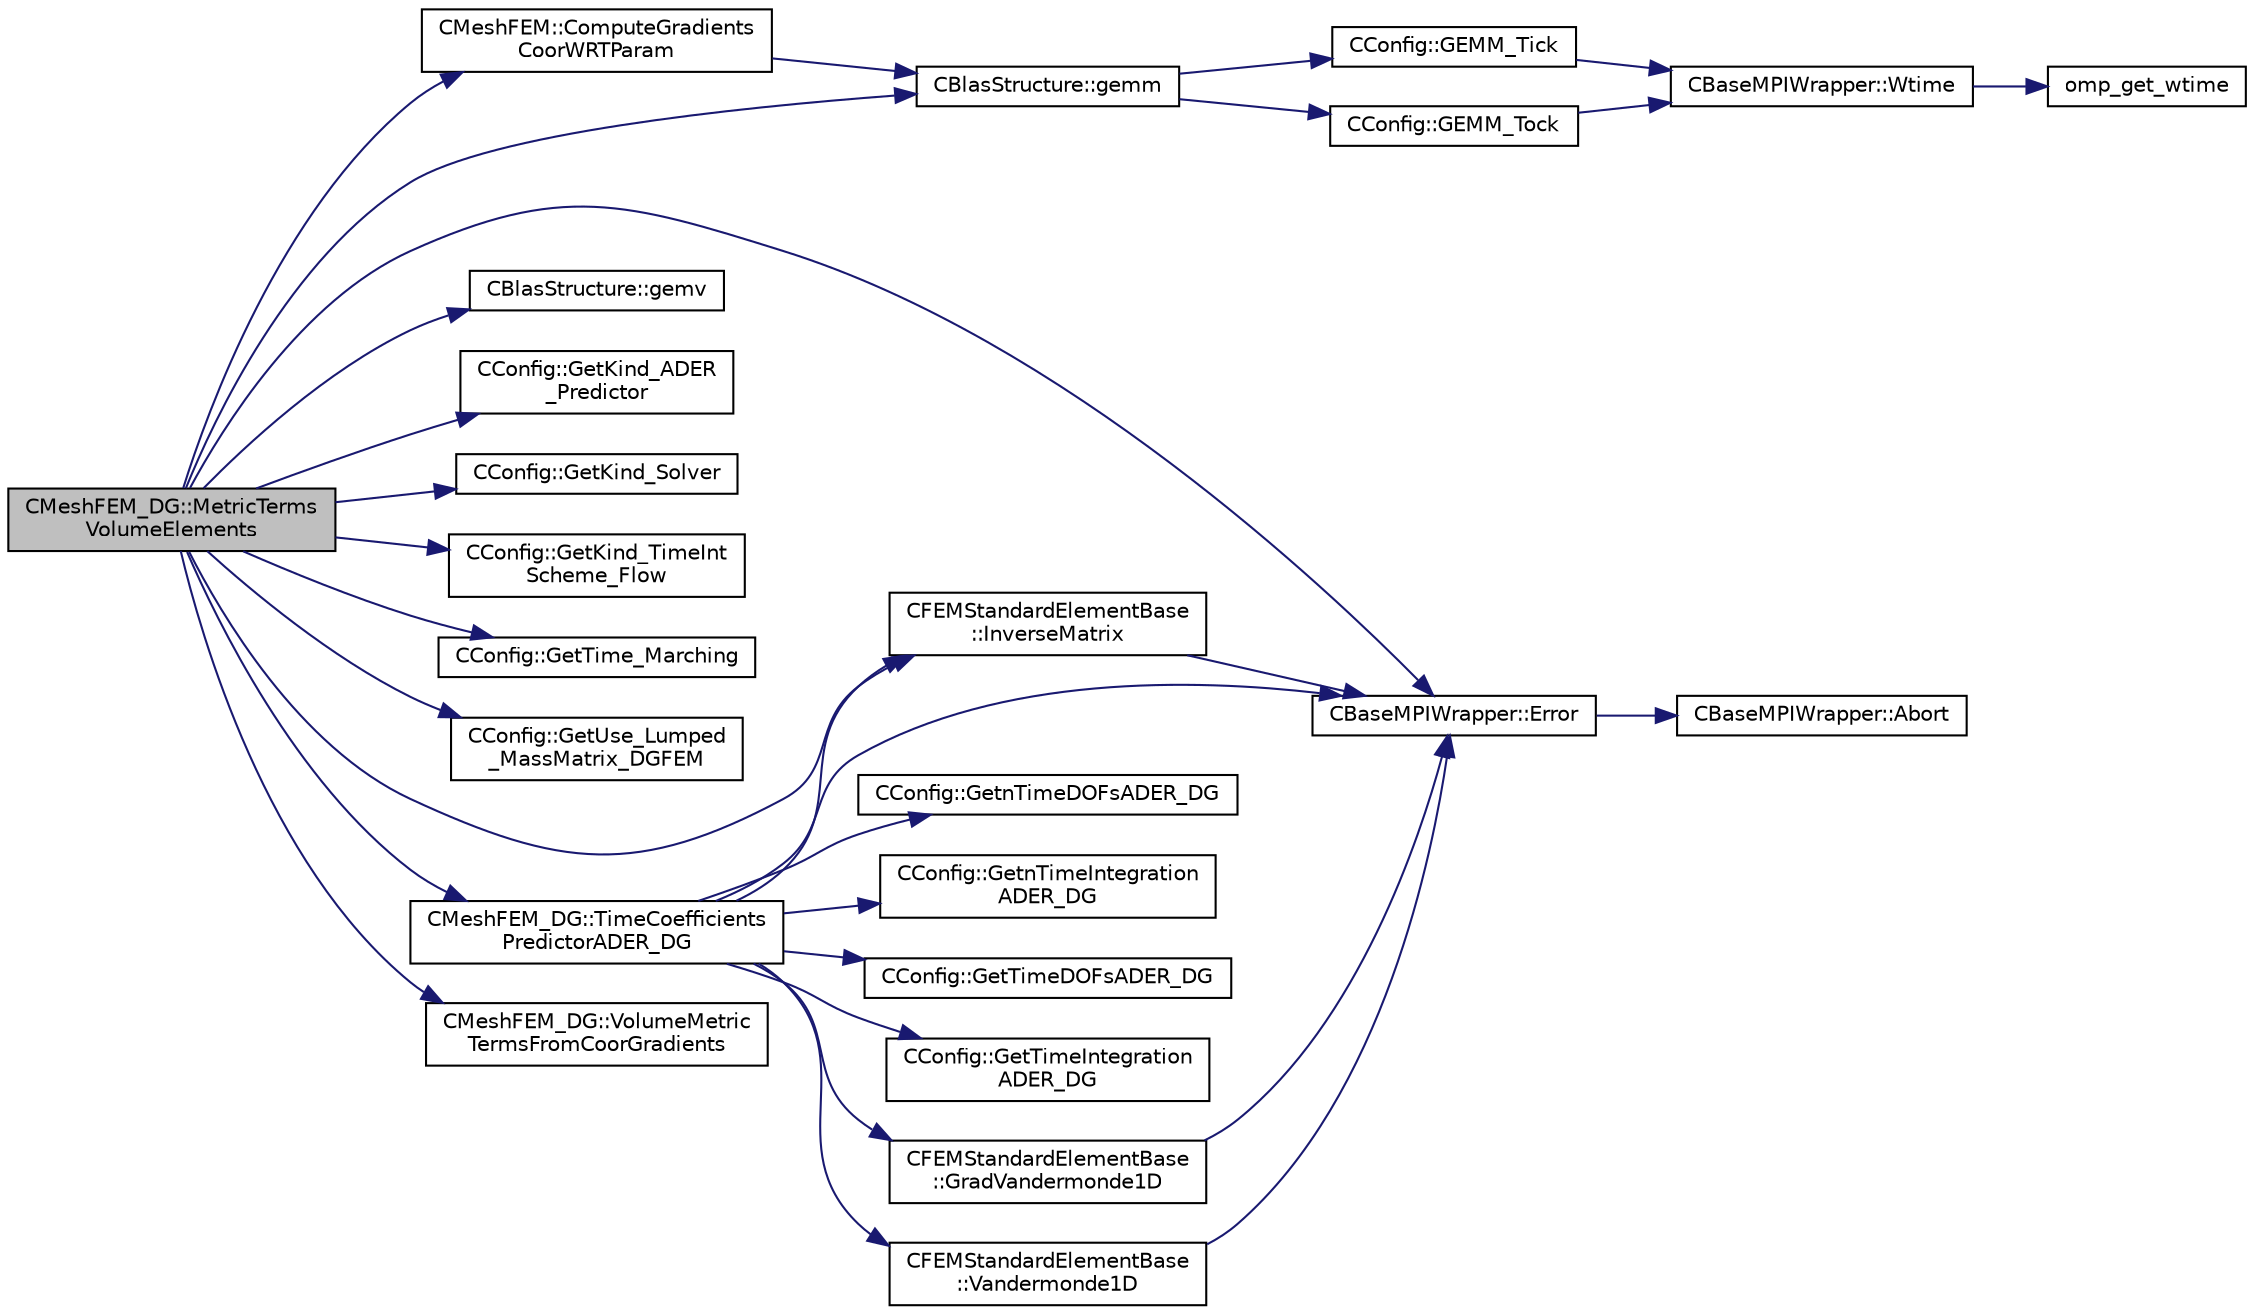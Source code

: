digraph "CMeshFEM_DG::MetricTermsVolumeElements"
{
 // LATEX_PDF_SIZE
  edge [fontname="Helvetica",fontsize="10",labelfontname="Helvetica",labelfontsize="10"];
  node [fontname="Helvetica",fontsize="10",shape=record];
  rankdir="LR";
  Node1 [label="CMeshFEM_DG::MetricTerms\lVolumeElements",height=0.2,width=0.4,color="black", fillcolor="grey75", style="filled", fontcolor="black",tooltip="Function, which computes the metric terms of the volume elements."];
  Node1 -> Node2 [color="midnightblue",fontsize="10",style="solid",fontname="Helvetica"];
  Node2 [label="CMeshFEM::ComputeGradients\lCoorWRTParam",height=0.2,width=0.4,color="black", fillcolor="white", style="filled",URL="$classCMeshFEM.html#ae7113246e97e1dc90286eb1a2fe30a79",tooltip="Function, which computes the gradients of the Cartesian coordinates w.r.t. the parametric coordinates..."];
  Node2 -> Node3 [color="midnightblue",fontsize="10",style="solid",fontname="Helvetica"];
  Node3 [label="CBlasStructure::gemm",height=0.2,width=0.4,color="black", fillcolor="white", style="filled",URL="$classCBlasStructure.html#ad282634317e0a32bce7896e2ddc40043",tooltip="Function, which carries out a dense matrix product. It is a limited version of the BLAS gemm function..."];
  Node3 -> Node4 [color="midnightblue",fontsize="10",style="solid",fontname="Helvetica"];
  Node4 [label="CConfig::GEMM_Tick",height=0.2,width=0.4,color="black", fillcolor="white", style="filled",URL="$classCConfig.html#a2843524e5245c2c6128acdd20e746f4a",tooltip="Start the timer for profiling subroutines."];
  Node4 -> Node5 [color="midnightblue",fontsize="10",style="solid",fontname="Helvetica"];
  Node5 [label="CBaseMPIWrapper::Wtime",height=0.2,width=0.4,color="black", fillcolor="white", style="filled",URL="$classCBaseMPIWrapper.html#adcf32aa628d4b515e8835bc5c56fbf08",tooltip=" "];
  Node5 -> Node6 [color="midnightblue",fontsize="10",style="solid",fontname="Helvetica"];
  Node6 [label="omp_get_wtime",height=0.2,width=0.4,color="black", fillcolor="white", style="filled",URL="$omp__structure_8hpp.html#a649bd48ab038a72108f11f5a85316266",tooltip="Return the wall time."];
  Node3 -> Node7 [color="midnightblue",fontsize="10",style="solid",fontname="Helvetica"];
  Node7 [label="CConfig::GEMM_Tock",height=0.2,width=0.4,color="black", fillcolor="white", style="filled",URL="$classCConfig.html#a695fe18134532a43b328845dd0cce3bb",tooltip="Stop the timer for the GEMM profiling and store results."];
  Node7 -> Node5 [color="midnightblue",fontsize="10",style="solid",fontname="Helvetica"];
  Node1 -> Node8 [color="midnightblue",fontsize="10",style="solid",fontname="Helvetica"];
  Node8 [label="CBaseMPIWrapper::Error",height=0.2,width=0.4,color="black", fillcolor="white", style="filled",URL="$classCBaseMPIWrapper.html#a04457c47629bda56704e6a8804833eeb",tooltip=" "];
  Node8 -> Node9 [color="midnightblue",fontsize="10",style="solid",fontname="Helvetica"];
  Node9 [label="CBaseMPIWrapper::Abort",height=0.2,width=0.4,color="black", fillcolor="white", style="filled",URL="$classCBaseMPIWrapper.html#af7297d861dca86b45cf561b6ab642e8f",tooltip=" "];
  Node1 -> Node3 [color="midnightblue",fontsize="10",style="solid",fontname="Helvetica"];
  Node1 -> Node10 [color="midnightblue",fontsize="10",style="solid",fontname="Helvetica"];
  Node10 [label="CBlasStructure::gemv",height=0.2,width=0.4,color="black", fillcolor="white", style="filled",URL="$classCBlasStructure.html#a784493660fd8b3341efae4f86d65bb63",tooltip="Function, which carries out a dense matrix vector product y = A x. It is a limited version of the BLA..."];
  Node1 -> Node11 [color="midnightblue",fontsize="10",style="solid",fontname="Helvetica"];
  Node11 [label="CConfig::GetKind_ADER\l_Predictor",height=0.2,width=0.4,color="black", fillcolor="white", style="filled",URL="$classCConfig.html#a130d8db7462654c06ef802d98a223f3f",tooltip="Get the kind of scheme (aliased or non-aliased) to be used in the predictor step of ADER-DG."];
  Node1 -> Node12 [color="midnightblue",fontsize="10",style="solid",fontname="Helvetica"];
  Node12 [label="CConfig::GetKind_Solver",height=0.2,width=0.4,color="black", fillcolor="white", style="filled",URL="$classCConfig.html#a77312cf52a5ba2cc1239b7cee6fce7a7",tooltip="Governing equations of the flow (it can be different from the run time equation)."];
  Node1 -> Node13 [color="midnightblue",fontsize="10",style="solid",fontname="Helvetica"];
  Node13 [label="CConfig::GetKind_TimeInt\lScheme_Flow",height=0.2,width=0.4,color="black", fillcolor="white", style="filled",URL="$classCConfig.html#a568405f750ddcd4f702197e66b477ff9",tooltip="Get the kind of integration scheme (explicit or implicit) for the flow equations."];
  Node1 -> Node14 [color="midnightblue",fontsize="10",style="solid",fontname="Helvetica"];
  Node14 [label="CConfig::GetTime_Marching",height=0.2,width=0.4,color="black", fillcolor="white", style="filled",URL="$classCConfig.html#ac47e04d76ce865893a94dcedd3c9b6a5",tooltip="Provides information about the time integration, and change the write in the output files information..."];
  Node1 -> Node15 [color="midnightblue",fontsize="10",style="solid",fontname="Helvetica"];
  Node15 [label="CConfig::GetUse_Lumped\l_MassMatrix_DGFEM",height=0.2,width=0.4,color="black", fillcolor="white", style="filled",URL="$classCConfig.html#ad7750941faa07fcc9aebf7ee2525184e",tooltip="Function to make available whether or not the lumped mass matrix must be used for steady computations..."];
  Node1 -> Node16 [color="midnightblue",fontsize="10",style="solid",fontname="Helvetica"];
  Node16 [label="CFEMStandardElementBase\l::InverseMatrix",height=0.2,width=0.4,color="black", fillcolor="white", style="filled",URL="$classCFEMStandardElementBase.html#af353f709009424cbc2a120f9d86c5443",tooltip="Static function, which computes the inverse of the given square matrix."];
  Node16 -> Node8 [color="midnightblue",fontsize="10",style="solid",fontname="Helvetica"];
  Node1 -> Node17 [color="midnightblue",fontsize="10",style="solid",fontname="Helvetica"];
  Node17 [label="CMeshFEM_DG::TimeCoefficients\lPredictorADER_DG",height=0.2,width=0.4,color="black", fillcolor="white", style="filled",URL="$classCMeshFEM__DG.html#a99d173245492ca71a355d4c40b40b306",tooltip="Function, which computes the time coefficients for the ADER-DG predictor step."];
  Node17 -> Node8 [color="midnightblue",fontsize="10",style="solid",fontname="Helvetica"];
  Node17 -> Node18 [color="midnightblue",fontsize="10",style="solid",fontname="Helvetica"];
  Node18 [label="CConfig::GetnTimeDOFsADER_DG",height=0.2,width=0.4,color="black", fillcolor="white", style="filled",URL="$classCConfig.html#aafef6383db26beffe0b0379d349cdf1b",tooltip="Get the number time DOFs for ADER-DG."];
  Node17 -> Node19 [color="midnightblue",fontsize="10",style="solid",fontname="Helvetica"];
  Node19 [label="CConfig::GetnTimeIntegration\lADER_DG",height=0.2,width=0.4,color="black", fillcolor="white", style="filled",URL="$classCConfig.html#aa432bc27281cf5258b0a7ad68c814f4f",tooltip="Get the number time integration points for ADER-DG."];
  Node17 -> Node20 [color="midnightblue",fontsize="10",style="solid",fontname="Helvetica"];
  Node20 [label="CConfig::GetTimeDOFsADER_DG",height=0.2,width=0.4,color="black", fillcolor="white", style="filled",URL="$classCConfig.html#a8c0bfead62747100e4e191f0b32c3221",tooltip="Get the location of the time DOFs for ADER-DG on the interval [-1..1]."];
  Node17 -> Node21 [color="midnightblue",fontsize="10",style="solid",fontname="Helvetica"];
  Node21 [label="CConfig::GetTimeIntegration\lADER_DG",height=0.2,width=0.4,color="black", fillcolor="white", style="filled",URL="$classCConfig.html#a58f6114fe4af9d47ba177b8058087e90",tooltip="Get the location of the time integration points for ADER-DG on the interval [-1..1]."];
  Node17 -> Node22 [color="midnightblue",fontsize="10",style="solid",fontname="Helvetica"];
  Node22 [label="CFEMStandardElementBase\l::GradVandermonde1D",height=0.2,width=0.4,color="black", fillcolor="white", style="filled",URL="$classCFEMStandardElementBase.html#a34213421edd976bb6e16ed9e6781f06a",tooltip="Function, which computes the gradient of the Vandermonde matrix for a standard 1D edge."];
  Node22 -> Node8 [color="midnightblue",fontsize="10",style="solid",fontname="Helvetica"];
  Node17 -> Node16 [color="midnightblue",fontsize="10",style="solid",fontname="Helvetica"];
  Node17 -> Node23 [color="midnightblue",fontsize="10",style="solid",fontname="Helvetica"];
  Node23 [label="CFEMStandardElementBase\l::Vandermonde1D",height=0.2,width=0.4,color="black", fillcolor="white", style="filled",URL="$classCFEMStandardElementBase.html#a66717d7ff89218ed12c27e5014e3cf22",tooltip="Function, which computes the Vandermonde matrix for a standard 1D edge."];
  Node23 -> Node8 [color="midnightblue",fontsize="10",style="solid",fontname="Helvetica"];
  Node1 -> Node24 [color="midnightblue",fontsize="10",style="solid",fontname="Helvetica"];
  Node24 [label="CMeshFEM_DG::VolumeMetric\lTermsFromCoorGradients",height=0.2,width=0.4,color="black", fillcolor="white", style="filled",URL="$classCMeshFEM__DG.html#aff412a46ffbf319f5f6ba7072a77dddd",tooltip="Function, which computes the volume metric terms for the given entities from the gradients of the coo..."];
}
